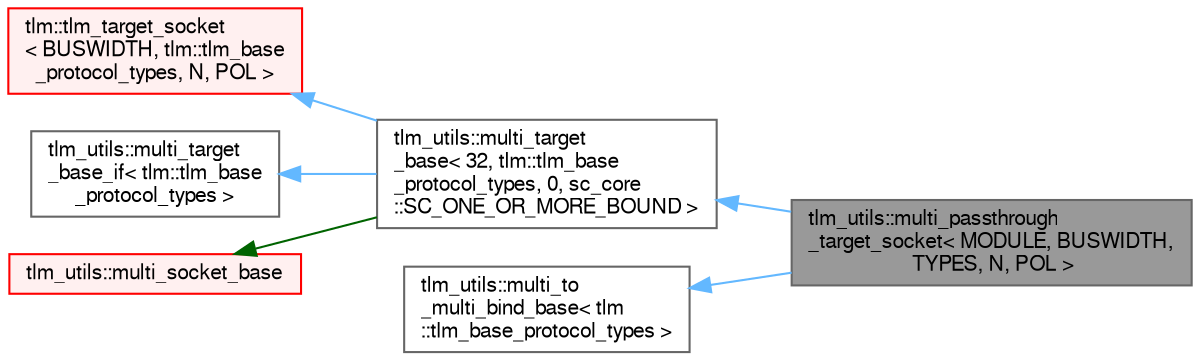 digraph "tlm_utils::multi_passthrough_target_socket&lt; MODULE, BUSWIDTH, TYPES, N, POL &gt;"
{
 // LATEX_PDF_SIZE
  bgcolor="transparent";
  edge [fontname=FreeSans,fontsize=10,labelfontname=FreeSans,labelfontsize=10];
  node [fontname=FreeSans,fontsize=10,shape=box,height=0.2,width=0.4];
  rankdir="LR";
  Node1 [id="Node000001",label="tlm_utils::multi_passthrough\l_target_socket\< MODULE, BUSWIDTH,\l TYPES, N, POL \>",height=0.2,width=0.4,color="gray40", fillcolor="grey60", style="filled", fontcolor="black",tooltip=" "];
  Node2 -> Node1 [id="edge1_Node000001_Node000002",dir="back",color="steelblue1",style="solid",tooltip=" "];
  Node2 [id="Node000002",label="tlm_utils::multi_target\l_base\< 32, tlm::tlm_base\l_protocol_types, 0, sc_core\l::SC_ONE_OR_MORE_BOUND \>",height=0.2,width=0.4,color="gray40", fillcolor="white", style="filled",URL="$a01349.html",tooltip=" "];
  Node3 -> Node2 [id="edge2_Node000002_Node000003",dir="back",color="steelblue1",style="solid",tooltip=" "];
  Node3 [id="Node000003",label="tlm::tlm_target_socket\l\< BUSWIDTH, tlm::tlm_base\l_protocol_types, N, POL \>",height=0.2,width=0.4,color="red", fillcolor="#FFF0F0", style="filled",URL="$a01261.html",tooltip=" "];
  Node8 -> Node2 [id="edge3_Node000002_Node000008",dir="back",color="steelblue1",style="solid",tooltip=" "];
  Node8 [id="Node000008",label="tlm_utils::multi_target\l_base_if\< tlm::tlm_base\l_protocol_types \>",height=0.2,width=0.4,color="gray40", fillcolor="white", style="filled",URL="$a01345.html",tooltip=" "];
  Node9 -> Node2 [id="edge4_Node000002_Node000009",dir="back",color="darkgreen",style="solid",tooltip=" "];
  Node9 [id="Node000009",label="tlm_utils::multi_socket_base",height=0.2,width=0.4,color="red", fillcolor="#FFF0F0", style="filled",URL="$a01277.html",tooltip=" "];
  Node11 -> Node1 [id="edge5_Node000001_Node000011",dir="back",color="steelblue1",style="solid",tooltip=" "];
  Node11 [id="Node000011",label="tlm_utils::multi_to\l_multi_bind_base\< tlm\l::tlm_base_protocol_types \>",height=0.2,width=0.4,color="gray40", fillcolor="white", style="filled",URL="$a01353.html",tooltip=" "];
}
